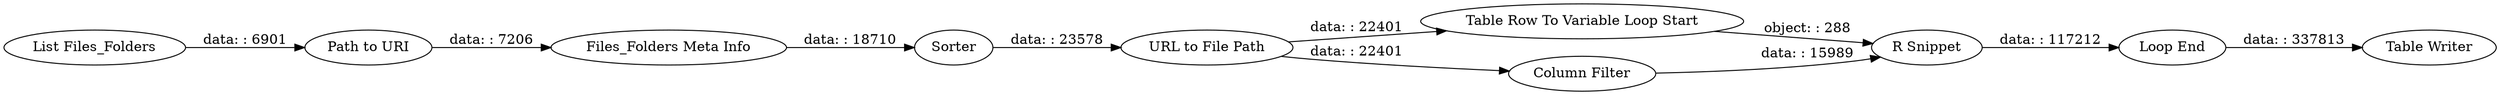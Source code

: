 digraph {
	"8895996412120889996_31" [label="List Files_Folders"]
	"8895996412120889996_35" [label="Table Row To Variable Loop Start"]
	"8895996412120889996_33" [label="Path to URI"]
	"8895996412120889996_32" [label=Sorter]
	"8895996412120889996_23" [label="URL to File Path"]
	"8895996412120889996_38" [label="Table Writer"]
	"8895996412120889996_36" [label="Column Filter"]
	"8895996412120889996_20" [label="R Snippet"]
	"8895996412120889996_37" [label="Loop End"]
	"8895996412120889996_34" [label="Files_Folders Meta Info"]
	"8895996412120889996_34" -> "8895996412120889996_32" [label="data: : 18710"]
	"8895996412120889996_23" -> "8895996412120889996_35" [label="data: : 22401"]
	"8895996412120889996_32" -> "8895996412120889996_23" [label="data: : 23578"]
	"8895996412120889996_36" -> "8895996412120889996_20" [label="data: : 15989"]
	"8895996412120889996_31" -> "8895996412120889996_33" [label="data: : 6901"]
	"8895996412120889996_20" -> "8895996412120889996_37" [label="data: : 117212"]
	"8895996412120889996_23" -> "8895996412120889996_36" [label="data: : 22401"]
	"8895996412120889996_35" -> "8895996412120889996_20" [label="object: : 288"]
	"8895996412120889996_37" -> "8895996412120889996_38" [label="data: : 337813"]
	"8895996412120889996_33" -> "8895996412120889996_34" [label="data: : 7206"]
	rankdir=LR
}
